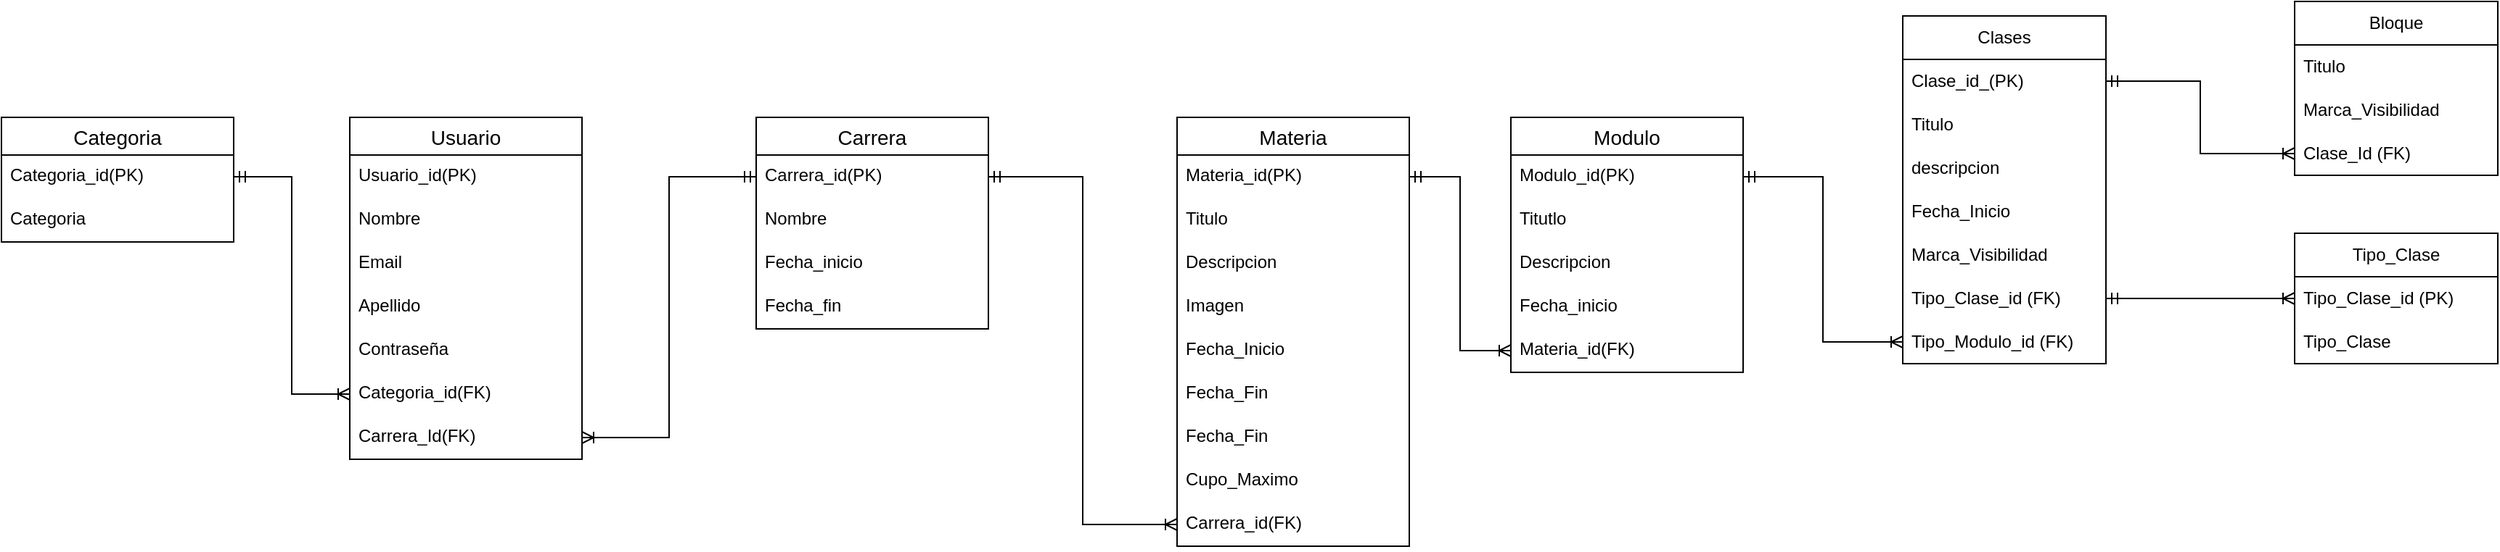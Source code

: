 <mxfile version="24.2.1" type="github">
  <diagram name="Página-1" id="Lt5Pkj7O5ZVyFmeT8hf9">
    <mxGraphModel dx="954" dy="606" grid="1" gridSize="10" guides="1" tooltips="1" connect="1" arrows="1" fold="1" page="1" pageScale="1" pageWidth="827" pageHeight="1169" math="0" shadow="0">
      <root>
        <mxCell id="0" />
        <mxCell id="1" parent="0" />
        <mxCell id="jpE02s5uegX0pw-eTwR--1" value="Usuario" style="swimlane;fontStyle=0;childLayout=stackLayout;horizontal=1;startSize=26;horizontalStack=0;resizeParent=1;resizeParentMax=0;resizeLast=0;collapsible=1;marginBottom=0;align=center;fontSize=14;" parent="1" vertex="1">
          <mxGeometry x="480" y="520" width="160" height="236" as="geometry" />
        </mxCell>
        <mxCell id="jpE02s5uegX0pw-eTwR--40" value="Usuario_id(PK)" style="text;strokeColor=none;fillColor=none;spacingLeft=4;spacingRight=4;overflow=hidden;rotatable=0;points=[[0,0.5],[1,0.5]];portConstraint=eastwest;fontSize=12;whiteSpace=wrap;html=1;" parent="jpE02s5uegX0pw-eTwR--1" vertex="1">
          <mxGeometry y="26" width="160" height="30" as="geometry" />
        </mxCell>
        <mxCell id="jpE02s5uegX0pw-eTwR--2" value="Nombre" style="text;strokeColor=none;fillColor=none;spacingLeft=4;spacingRight=4;overflow=hidden;rotatable=0;points=[[0,0.5],[1,0.5]];portConstraint=eastwest;fontSize=12;whiteSpace=wrap;html=1;" parent="jpE02s5uegX0pw-eTwR--1" vertex="1">
          <mxGeometry y="56" width="160" height="30" as="geometry" />
        </mxCell>
        <mxCell id="jpE02s5uegX0pw-eTwR--3" value="Email" style="text;strokeColor=none;fillColor=none;spacingLeft=4;spacingRight=4;overflow=hidden;rotatable=0;points=[[0,0.5],[1,0.5]];portConstraint=eastwest;fontSize=12;whiteSpace=wrap;html=1;" parent="jpE02s5uegX0pw-eTwR--1" vertex="1">
          <mxGeometry y="86" width="160" height="30" as="geometry" />
        </mxCell>
        <mxCell id="jpE02s5uegX0pw-eTwR--4" value="Apellido" style="text;strokeColor=none;fillColor=none;spacingLeft=4;spacingRight=4;overflow=hidden;rotatable=0;points=[[0,0.5],[1,0.5]];portConstraint=eastwest;fontSize=12;whiteSpace=wrap;html=1;" parent="jpE02s5uegX0pw-eTwR--1" vertex="1">
          <mxGeometry y="116" width="160" height="30" as="geometry" />
        </mxCell>
        <mxCell id="jpE02s5uegX0pw-eTwR--5" value="Contraseña" style="text;strokeColor=none;fillColor=none;spacingLeft=4;spacingRight=4;overflow=hidden;rotatable=0;points=[[0,0.5],[1,0.5]];portConstraint=eastwest;fontSize=12;whiteSpace=wrap;html=1;" parent="jpE02s5uegX0pw-eTwR--1" vertex="1">
          <mxGeometry y="146" width="160" height="30" as="geometry" />
        </mxCell>
        <mxCell id="jpE02s5uegX0pw-eTwR--6" value="Categoria_id(FK)" style="text;strokeColor=none;fillColor=none;spacingLeft=4;spacingRight=4;overflow=hidden;rotatable=0;points=[[0,0.5],[1,0.5]];portConstraint=eastwest;fontSize=12;whiteSpace=wrap;html=1;" parent="jpE02s5uegX0pw-eTwR--1" vertex="1">
          <mxGeometry y="176" width="160" height="30" as="geometry" />
        </mxCell>
        <mxCell id="jpE02s5uegX0pw-eTwR--19" value="Carrera_Id(FK)" style="text;strokeColor=none;fillColor=none;spacingLeft=4;spacingRight=4;overflow=hidden;rotatable=0;points=[[0,0.5],[1,0.5]];portConstraint=eastwest;fontSize=12;whiteSpace=wrap;html=1;" parent="jpE02s5uegX0pw-eTwR--1" vertex="1">
          <mxGeometry y="206" width="160" height="30" as="geometry" />
        </mxCell>
        <mxCell id="jpE02s5uegX0pw-eTwR--7" value="Categoria" style="swimlane;fontStyle=0;childLayout=stackLayout;horizontal=1;startSize=26;horizontalStack=0;resizeParent=1;resizeParentMax=0;resizeLast=0;collapsible=1;marginBottom=0;align=center;fontSize=14;" parent="1" vertex="1">
          <mxGeometry x="240" y="520" width="160" height="86" as="geometry" />
        </mxCell>
        <mxCell id="jpE02s5uegX0pw-eTwR--8" value="Categoria_id(PK)" style="text;strokeColor=none;fillColor=none;spacingLeft=4;spacingRight=4;overflow=hidden;rotatable=0;points=[[0,0.5],[1,0.5]];portConstraint=eastwest;fontSize=12;whiteSpace=wrap;html=1;" parent="jpE02s5uegX0pw-eTwR--7" vertex="1">
          <mxGeometry y="26" width="160" height="30" as="geometry" />
        </mxCell>
        <mxCell id="jpE02s5uegX0pw-eTwR--9" value="Categoria" style="text;strokeColor=none;fillColor=none;spacingLeft=4;spacingRight=4;overflow=hidden;rotatable=0;points=[[0,0.5],[1,0.5]];portConstraint=eastwest;fontSize=12;whiteSpace=wrap;html=1;" parent="jpE02s5uegX0pw-eTwR--7" vertex="1">
          <mxGeometry y="56" width="160" height="30" as="geometry" />
        </mxCell>
        <mxCell id="jpE02s5uegX0pw-eTwR--11" value="Carrera" style="swimlane;fontStyle=0;childLayout=stackLayout;horizontal=1;startSize=26;horizontalStack=0;resizeParent=1;resizeParentMax=0;resizeLast=0;collapsible=1;marginBottom=0;align=center;fontSize=14;" parent="1" vertex="1">
          <mxGeometry x="760" y="520" width="160" height="146" as="geometry" />
        </mxCell>
        <mxCell id="jpE02s5uegX0pw-eTwR--12" value="Carrera_id(PK)" style="text;strokeColor=none;fillColor=none;spacingLeft=4;spacingRight=4;overflow=hidden;rotatable=0;points=[[0,0.5],[1,0.5]];portConstraint=eastwest;fontSize=12;whiteSpace=wrap;html=1;" parent="jpE02s5uegX0pw-eTwR--11" vertex="1">
          <mxGeometry y="26" width="160" height="30" as="geometry" />
        </mxCell>
        <mxCell id="jpE02s5uegX0pw-eTwR--13" value="Nombre" style="text;strokeColor=none;fillColor=none;spacingLeft=4;spacingRight=4;overflow=hidden;rotatable=0;points=[[0,0.5],[1,0.5]];portConstraint=eastwest;fontSize=12;whiteSpace=wrap;html=1;" parent="jpE02s5uegX0pw-eTwR--11" vertex="1">
          <mxGeometry y="56" width="160" height="30" as="geometry" />
        </mxCell>
        <mxCell id="jpE02s5uegX0pw-eTwR--14" value="Fecha_inicio&lt;br&gt;" style="text;strokeColor=none;fillColor=none;spacingLeft=4;spacingRight=4;overflow=hidden;rotatable=0;points=[[0,0.5],[1,0.5]];portConstraint=eastwest;fontSize=12;whiteSpace=wrap;html=1;" parent="jpE02s5uegX0pw-eTwR--11" vertex="1">
          <mxGeometry y="86" width="160" height="30" as="geometry" />
        </mxCell>
        <mxCell id="jpE02s5uegX0pw-eTwR--15" value="Fecha_fin&lt;br&gt;" style="text;strokeColor=none;fillColor=none;spacingLeft=4;spacingRight=4;overflow=hidden;rotatable=0;points=[[0,0.5],[1,0.5]];portConstraint=eastwest;fontSize=12;whiteSpace=wrap;html=1;" parent="jpE02s5uegX0pw-eTwR--11" vertex="1">
          <mxGeometry y="116" width="160" height="30" as="geometry" />
        </mxCell>
        <mxCell id="jpE02s5uegX0pw-eTwR--25" value="Materia" style="swimlane;fontStyle=0;childLayout=stackLayout;horizontal=1;startSize=26;horizontalStack=0;resizeParent=1;resizeParentMax=0;resizeLast=0;collapsible=1;marginBottom=0;align=center;fontSize=14;" parent="1" vertex="1">
          <mxGeometry x="1050" y="520" width="160" height="296" as="geometry" />
        </mxCell>
        <mxCell id="jpE02s5uegX0pw-eTwR--26" value="Materia_id(PK)" style="text;strokeColor=none;fillColor=none;spacingLeft=4;spacingRight=4;overflow=hidden;rotatable=0;points=[[0,0.5],[1,0.5]];portConstraint=eastwest;fontSize=12;whiteSpace=wrap;html=1;" parent="jpE02s5uegX0pw-eTwR--25" vertex="1">
          <mxGeometry y="26" width="160" height="30" as="geometry" />
        </mxCell>
        <mxCell id="jpE02s5uegX0pw-eTwR--27" value="Titulo" style="text;strokeColor=none;fillColor=none;spacingLeft=4;spacingRight=4;overflow=hidden;rotatable=0;points=[[0,0.5],[1,0.5]];portConstraint=eastwest;fontSize=12;whiteSpace=wrap;html=1;" parent="jpE02s5uegX0pw-eTwR--25" vertex="1">
          <mxGeometry y="56" width="160" height="30" as="geometry" />
        </mxCell>
        <mxCell id="jpE02s5uegX0pw-eTwR--28" value="Descripcion" style="text;strokeColor=none;fillColor=none;spacingLeft=4;spacingRight=4;overflow=hidden;rotatable=0;points=[[0,0.5],[1,0.5]];portConstraint=eastwest;fontSize=12;whiteSpace=wrap;html=1;" parent="jpE02s5uegX0pw-eTwR--25" vertex="1">
          <mxGeometry y="86" width="160" height="30" as="geometry" />
        </mxCell>
        <mxCell id="jpE02s5uegX0pw-eTwR--29" value="Imagen&amp;nbsp;" style="text;strokeColor=none;fillColor=none;spacingLeft=4;spacingRight=4;overflow=hidden;rotatable=0;points=[[0,0.5],[1,0.5]];portConstraint=eastwest;fontSize=12;whiteSpace=wrap;html=1;" parent="jpE02s5uegX0pw-eTwR--25" vertex="1">
          <mxGeometry y="116" width="160" height="30" as="geometry" />
        </mxCell>
        <mxCell id="jpE02s5uegX0pw-eTwR--31" value="Fecha_Inicio" style="text;strokeColor=none;fillColor=none;spacingLeft=4;spacingRight=4;overflow=hidden;rotatable=0;points=[[0,0.5],[1,0.5]];portConstraint=eastwest;fontSize=12;whiteSpace=wrap;html=1;" parent="jpE02s5uegX0pw-eTwR--25" vertex="1">
          <mxGeometry y="146" width="160" height="30" as="geometry" />
        </mxCell>
        <mxCell id="jpE02s5uegX0pw-eTwR--32" value="Fecha_Fin" style="text;strokeColor=none;fillColor=none;spacingLeft=4;spacingRight=4;overflow=hidden;rotatable=0;points=[[0,0.5],[1,0.5]];portConstraint=eastwest;fontSize=12;whiteSpace=wrap;html=1;" parent="jpE02s5uegX0pw-eTwR--25" vertex="1">
          <mxGeometry y="176" width="160" height="30" as="geometry" />
        </mxCell>
        <mxCell id="jpE02s5uegX0pw-eTwR--33" value="Fecha_Fin" style="text;strokeColor=none;fillColor=none;spacingLeft=4;spacingRight=4;overflow=hidden;rotatable=0;points=[[0,0.5],[1,0.5]];portConstraint=eastwest;fontSize=12;whiteSpace=wrap;html=1;" parent="jpE02s5uegX0pw-eTwR--25" vertex="1">
          <mxGeometry y="206" width="160" height="30" as="geometry" />
        </mxCell>
        <mxCell id="jpE02s5uegX0pw-eTwR--34" value="Cupo_Maximo" style="text;strokeColor=none;fillColor=none;spacingLeft=4;spacingRight=4;overflow=hidden;rotatable=0;points=[[0,0.5],[1,0.5]];portConstraint=eastwest;fontSize=12;whiteSpace=wrap;html=1;" parent="jpE02s5uegX0pw-eTwR--25" vertex="1">
          <mxGeometry y="236" width="160" height="30" as="geometry" />
        </mxCell>
        <mxCell id="jpE02s5uegX0pw-eTwR--41" value="Carrera_id(FK)" style="text;strokeColor=none;fillColor=none;spacingLeft=4;spacingRight=4;overflow=hidden;rotatable=0;points=[[0,0.5],[1,0.5]];portConstraint=eastwest;fontSize=12;whiteSpace=wrap;html=1;" parent="jpE02s5uegX0pw-eTwR--25" vertex="1">
          <mxGeometry y="266" width="160" height="30" as="geometry" />
        </mxCell>
        <mxCell id="jpE02s5uegX0pw-eTwR--35" value="Modulo" style="swimlane;fontStyle=0;childLayout=stackLayout;horizontal=1;startSize=26;horizontalStack=0;resizeParent=1;resizeParentMax=0;resizeLast=0;collapsible=1;marginBottom=0;align=center;fontSize=14;" parent="1" vertex="1">
          <mxGeometry x="1280" y="520" width="160" height="176" as="geometry" />
        </mxCell>
        <mxCell id="jpE02s5uegX0pw-eTwR--36" value="Modulo_id(PK)" style="text;strokeColor=none;fillColor=none;spacingLeft=4;spacingRight=4;overflow=hidden;rotatable=0;points=[[0,0.5],[1,0.5]];portConstraint=eastwest;fontSize=12;whiteSpace=wrap;html=1;" parent="jpE02s5uegX0pw-eTwR--35" vertex="1">
          <mxGeometry y="26" width="160" height="30" as="geometry" />
        </mxCell>
        <mxCell id="jpE02s5uegX0pw-eTwR--37" value="Titutlo" style="text;strokeColor=none;fillColor=none;spacingLeft=4;spacingRight=4;overflow=hidden;rotatable=0;points=[[0,0.5],[1,0.5]];portConstraint=eastwest;fontSize=12;whiteSpace=wrap;html=1;" parent="jpE02s5uegX0pw-eTwR--35" vertex="1">
          <mxGeometry y="56" width="160" height="30" as="geometry" />
        </mxCell>
        <mxCell id="jpE02s5uegX0pw-eTwR--38" value="Descripcion" style="text;strokeColor=none;fillColor=none;spacingLeft=4;spacingRight=4;overflow=hidden;rotatable=0;points=[[0,0.5],[1,0.5]];portConstraint=eastwest;fontSize=12;whiteSpace=wrap;html=1;" parent="jpE02s5uegX0pw-eTwR--35" vertex="1">
          <mxGeometry y="86" width="160" height="30" as="geometry" />
        </mxCell>
        <mxCell id="jpE02s5uegX0pw-eTwR--39" value="Fecha_inicio" style="text;strokeColor=none;fillColor=none;spacingLeft=4;spacingRight=4;overflow=hidden;rotatable=0;points=[[0,0.5],[1,0.5]];portConstraint=eastwest;fontSize=12;whiteSpace=wrap;html=1;" parent="jpE02s5uegX0pw-eTwR--35" vertex="1">
          <mxGeometry y="116" width="160" height="30" as="geometry" />
        </mxCell>
        <mxCell id="jpE02s5uegX0pw-eTwR--42" value="Materia_id(FK)" style="text;strokeColor=none;fillColor=none;spacingLeft=4;spacingRight=4;overflow=hidden;rotatable=0;points=[[0,0.5],[1,0.5]];portConstraint=eastwest;fontSize=12;whiteSpace=wrap;html=1;" parent="jpE02s5uegX0pw-eTwR--35" vertex="1">
          <mxGeometry y="146" width="160" height="30" as="geometry" />
        </mxCell>
        <mxCell id="2gE1Rf8uD8Y4ff0gneqV-1" value="Clases" style="swimlane;fontStyle=0;childLayout=stackLayout;horizontal=1;startSize=30;horizontalStack=0;resizeParent=1;resizeParentMax=0;resizeLast=0;collapsible=1;marginBottom=0;whiteSpace=wrap;html=1;" parent="1" vertex="1">
          <mxGeometry x="1550" y="450" width="140" height="240" as="geometry" />
        </mxCell>
        <mxCell id="2gE1Rf8uD8Y4ff0gneqV-17" value="Clase_id_(PK)" style="text;strokeColor=none;fillColor=none;align=left;verticalAlign=middle;spacingLeft=4;spacingRight=4;overflow=hidden;points=[[0,0.5],[1,0.5]];portConstraint=eastwest;rotatable=0;whiteSpace=wrap;html=1;" parent="2gE1Rf8uD8Y4ff0gneqV-1" vertex="1">
          <mxGeometry y="30" width="140" height="30" as="geometry" />
        </mxCell>
        <mxCell id="2gE1Rf8uD8Y4ff0gneqV-2" value="Titulo" style="text;strokeColor=none;fillColor=none;align=left;verticalAlign=middle;spacingLeft=4;spacingRight=4;overflow=hidden;points=[[0,0.5],[1,0.5]];portConstraint=eastwest;rotatable=0;whiteSpace=wrap;html=1;" parent="2gE1Rf8uD8Y4ff0gneqV-1" vertex="1">
          <mxGeometry y="60" width="140" height="30" as="geometry" />
        </mxCell>
        <mxCell id="2gE1Rf8uD8Y4ff0gneqV-3" value="descripcion" style="text;strokeColor=none;fillColor=none;align=left;verticalAlign=middle;spacingLeft=4;spacingRight=4;overflow=hidden;points=[[0,0.5],[1,0.5]];portConstraint=eastwest;rotatable=0;whiteSpace=wrap;html=1;" parent="2gE1Rf8uD8Y4ff0gneqV-1" vertex="1">
          <mxGeometry y="90" width="140" height="30" as="geometry" />
        </mxCell>
        <mxCell id="2gE1Rf8uD8Y4ff0gneqV-4" value="Fecha_Inicio" style="text;strokeColor=none;fillColor=none;align=left;verticalAlign=middle;spacingLeft=4;spacingRight=4;overflow=hidden;points=[[0,0.5],[1,0.5]];portConstraint=eastwest;rotatable=0;whiteSpace=wrap;html=1;" parent="2gE1Rf8uD8Y4ff0gneqV-1" vertex="1">
          <mxGeometry y="120" width="140" height="30" as="geometry" />
        </mxCell>
        <mxCell id="2gE1Rf8uD8Y4ff0gneqV-6" value="Marca_Visibilidad" style="text;strokeColor=none;fillColor=none;align=left;verticalAlign=middle;spacingLeft=4;spacingRight=4;overflow=hidden;points=[[0,0.5],[1,0.5]];portConstraint=eastwest;rotatable=0;whiteSpace=wrap;html=1;" parent="2gE1Rf8uD8Y4ff0gneqV-1" vertex="1">
          <mxGeometry y="150" width="140" height="30" as="geometry" />
        </mxCell>
        <mxCell id="2gE1Rf8uD8Y4ff0gneqV-11" value="Tipo_Clase_id (FK)" style="text;strokeColor=none;fillColor=none;align=left;verticalAlign=middle;spacingLeft=4;spacingRight=4;overflow=hidden;points=[[0,0.5],[1,0.5]];portConstraint=eastwest;rotatable=0;whiteSpace=wrap;html=1;" parent="2gE1Rf8uD8Y4ff0gneqV-1" vertex="1">
          <mxGeometry y="180" width="140" height="30" as="geometry" />
        </mxCell>
        <mxCell id="2gE1Rf8uD8Y4ff0gneqV-24" value="Tipo_Modulo_id (FK)" style="text;strokeColor=none;fillColor=none;align=left;verticalAlign=middle;spacingLeft=4;spacingRight=4;overflow=hidden;points=[[0,0.5],[1,0.5]];portConstraint=eastwest;rotatable=0;whiteSpace=wrap;html=1;" parent="2gE1Rf8uD8Y4ff0gneqV-1" vertex="1">
          <mxGeometry y="210" width="140" height="30" as="geometry" />
        </mxCell>
        <mxCell id="2gE1Rf8uD8Y4ff0gneqV-7" value="Tipo_Clase" style="swimlane;fontStyle=0;childLayout=stackLayout;horizontal=1;startSize=30;horizontalStack=0;resizeParent=1;resizeParentMax=0;resizeLast=0;collapsible=1;marginBottom=0;whiteSpace=wrap;html=1;" parent="1" vertex="1">
          <mxGeometry x="1820" y="600" width="140" height="90" as="geometry" />
        </mxCell>
        <mxCell id="2gE1Rf8uD8Y4ff0gneqV-8" value="Tipo_Clase_id (PK)" style="text;strokeColor=none;fillColor=none;align=left;verticalAlign=middle;spacingLeft=4;spacingRight=4;overflow=hidden;points=[[0,0.5],[1,0.5]];portConstraint=eastwest;rotatable=0;whiteSpace=wrap;html=1;" parent="2gE1Rf8uD8Y4ff0gneqV-7" vertex="1">
          <mxGeometry y="30" width="140" height="30" as="geometry" />
        </mxCell>
        <mxCell id="2gE1Rf8uD8Y4ff0gneqV-10" value="Tipo_Clase" style="text;strokeColor=none;fillColor=none;align=left;verticalAlign=middle;spacingLeft=4;spacingRight=4;overflow=hidden;points=[[0,0.5],[1,0.5]];portConstraint=eastwest;rotatable=0;whiteSpace=wrap;html=1;" parent="2gE1Rf8uD8Y4ff0gneqV-7" vertex="1">
          <mxGeometry y="60" width="140" height="30" as="geometry" />
        </mxCell>
        <mxCell id="2gE1Rf8uD8Y4ff0gneqV-12" value="Bloque" style="swimlane;fontStyle=0;childLayout=stackLayout;horizontal=1;startSize=30;horizontalStack=0;resizeParent=1;resizeParentMax=0;resizeLast=0;collapsible=1;marginBottom=0;whiteSpace=wrap;html=1;" parent="1" vertex="1">
          <mxGeometry x="1820" y="440" width="140" height="120" as="geometry" />
        </mxCell>
        <mxCell id="2gE1Rf8uD8Y4ff0gneqV-13" value="Titulo" style="text;strokeColor=none;fillColor=none;align=left;verticalAlign=middle;spacingLeft=4;spacingRight=4;overflow=hidden;points=[[0,0.5],[1,0.5]];portConstraint=eastwest;rotatable=0;whiteSpace=wrap;html=1;" parent="2gE1Rf8uD8Y4ff0gneqV-12" vertex="1">
          <mxGeometry y="30" width="140" height="30" as="geometry" />
        </mxCell>
        <mxCell id="2gE1Rf8uD8Y4ff0gneqV-14" value="Marca_Visibilidad" style="text;strokeColor=none;fillColor=none;align=left;verticalAlign=middle;spacingLeft=4;spacingRight=4;overflow=hidden;points=[[0,0.5],[1,0.5]];portConstraint=eastwest;rotatable=0;whiteSpace=wrap;html=1;" parent="2gE1Rf8uD8Y4ff0gneqV-12" vertex="1">
          <mxGeometry y="60" width="140" height="30" as="geometry" />
        </mxCell>
        <mxCell id="2gE1Rf8uD8Y4ff0gneqV-16" value="Clase_Id (FK)" style="text;strokeColor=none;fillColor=none;align=left;verticalAlign=middle;spacingLeft=4;spacingRight=4;overflow=hidden;points=[[0,0.5],[1,0.5]];portConstraint=eastwest;rotatable=0;whiteSpace=wrap;html=1;" parent="2gE1Rf8uD8Y4ff0gneqV-12" vertex="1">
          <mxGeometry y="90" width="140" height="30" as="geometry" />
        </mxCell>
        <mxCell id="2gE1Rf8uD8Y4ff0gneqV-19" style="edgeStyle=orthogonalEdgeStyle;rounded=0;orthogonalLoop=1;jettySize=auto;html=1;exitX=0;exitY=0.5;exitDx=0;exitDy=0;entryX=1;entryY=0.5;entryDx=0;entryDy=0;startArrow=ERoneToMany;startFill=0;endArrow=ERmandOne;endFill=0;" parent="1" source="jpE02s5uegX0pw-eTwR--6" target="jpE02s5uegX0pw-eTwR--8" edge="1">
          <mxGeometry relative="1" as="geometry" />
        </mxCell>
        <mxCell id="2gE1Rf8uD8Y4ff0gneqV-20" style="edgeStyle=orthogonalEdgeStyle;rounded=0;orthogonalLoop=1;jettySize=auto;html=1;exitX=1;exitY=0.5;exitDx=0;exitDy=0;entryX=0;entryY=0.5;entryDx=0;entryDy=0;endArrow=ERmandOne;endFill=0;startArrow=ERoneToMany;startFill=0;" parent="1" source="jpE02s5uegX0pw-eTwR--19" target="jpE02s5uegX0pw-eTwR--12" edge="1">
          <mxGeometry relative="1" as="geometry" />
        </mxCell>
        <mxCell id="2gE1Rf8uD8Y4ff0gneqV-21" style="edgeStyle=orthogonalEdgeStyle;rounded=0;orthogonalLoop=1;jettySize=auto;html=1;exitX=1;exitY=0.5;exitDx=0;exitDy=0;startArrow=ERmandOne;startFill=0;endArrow=ERoneToMany;endFill=0;" parent="1" source="jpE02s5uegX0pw-eTwR--12" target="jpE02s5uegX0pw-eTwR--41" edge="1">
          <mxGeometry relative="1" as="geometry" />
        </mxCell>
        <mxCell id="2gE1Rf8uD8Y4ff0gneqV-22" style="edgeStyle=orthogonalEdgeStyle;rounded=0;orthogonalLoop=1;jettySize=auto;html=1;exitX=1;exitY=0.5;exitDx=0;exitDy=0;entryX=0;entryY=0.5;entryDx=0;entryDy=0;endArrow=ERoneToMany;endFill=0;startArrow=ERmandOne;startFill=0;" parent="1" source="jpE02s5uegX0pw-eTwR--26" target="jpE02s5uegX0pw-eTwR--42" edge="1">
          <mxGeometry relative="1" as="geometry" />
        </mxCell>
        <mxCell id="2gE1Rf8uD8Y4ff0gneqV-25" style="edgeStyle=orthogonalEdgeStyle;rounded=0;orthogonalLoop=1;jettySize=auto;html=1;exitX=1;exitY=0.5;exitDx=0;exitDy=0;entryX=0;entryY=0.5;entryDx=0;entryDy=0;endArrow=ERoneToMany;endFill=0;startArrow=ERmandOne;startFill=0;" parent="1" source="jpE02s5uegX0pw-eTwR--36" target="2gE1Rf8uD8Y4ff0gneqV-24" edge="1">
          <mxGeometry relative="1" as="geometry" />
        </mxCell>
        <mxCell id="2gE1Rf8uD8Y4ff0gneqV-26" style="edgeStyle=orthogonalEdgeStyle;rounded=0;orthogonalLoop=1;jettySize=auto;html=1;exitX=1;exitY=0.5;exitDx=0;exitDy=0;entryX=0;entryY=0.5;entryDx=0;entryDy=0;endArrow=ERoneToMany;endFill=0;startArrow=ERmandOne;startFill=0;" parent="1" source="2gE1Rf8uD8Y4ff0gneqV-11" target="2gE1Rf8uD8Y4ff0gneqV-8" edge="1">
          <mxGeometry relative="1" as="geometry" />
        </mxCell>
        <mxCell id="2gE1Rf8uD8Y4ff0gneqV-28" style="edgeStyle=orthogonalEdgeStyle;rounded=0;orthogonalLoop=1;jettySize=auto;html=1;exitX=1;exitY=0.5;exitDx=0;exitDy=0;entryX=0;entryY=0.5;entryDx=0;entryDy=0;endArrow=ERoneToMany;endFill=0;startArrow=ERmandOne;startFill=0;" parent="1" source="2gE1Rf8uD8Y4ff0gneqV-17" target="2gE1Rf8uD8Y4ff0gneqV-16" edge="1">
          <mxGeometry relative="1" as="geometry" />
        </mxCell>
      </root>
    </mxGraphModel>
  </diagram>
</mxfile>
